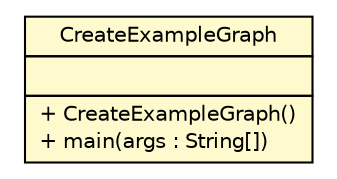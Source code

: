 #!/usr/local/bin/dot
#
# Class diagram 
# Generated by UMLGraph version R5_6-24-gf6e263 (http://www.umlgraph.org/)
#

digraph G {
	edge [fontname="Helvetica",fontsize=10,labelfontname="Helvetica",labelfontsize=10];
	node [fontname="Helvetica",fontsize=10,shape=plaintext];
	nodesep=0.25;
	ranksep=0.5;
	// de.tud.plt.r43ples.client.CreateExampleGraph
	c640 [label=<<table title="de.tud.plt.r43ples.client.CreateExampleGraph" border="0" cellborder="1" cellspacing="0" cellpadding="2" port="p" bgcolor="lemonChiffon" href="./CreateExampleGraph.html">
		<tr><td><table border="0" cellspacing="0" cellpadding="1">
<tr><td align="center" balign="center"> CreateExampleGraph </td></tr>
		</table></td></tr>
		<tr><td><table border="0" cellspacing="0" cellpadding="1">
<tr><td align="left" balign="left">  </td></tr>
		</table></td></tr>
		<tr><td><table border="0" cellspacing="0" cellpadding="1">
<tr><td align="left" balign="left"> + CreateExampleGraph() </td></tr>
<tr><td align="left" balign="left"> + main(args : String[]) </td></tr>
		</table></td></tr>
		</table>>, URL="./CreateExampleGraph.html", fontname="Helvetica", fontcolor="black", fontsize=10.0];
}

